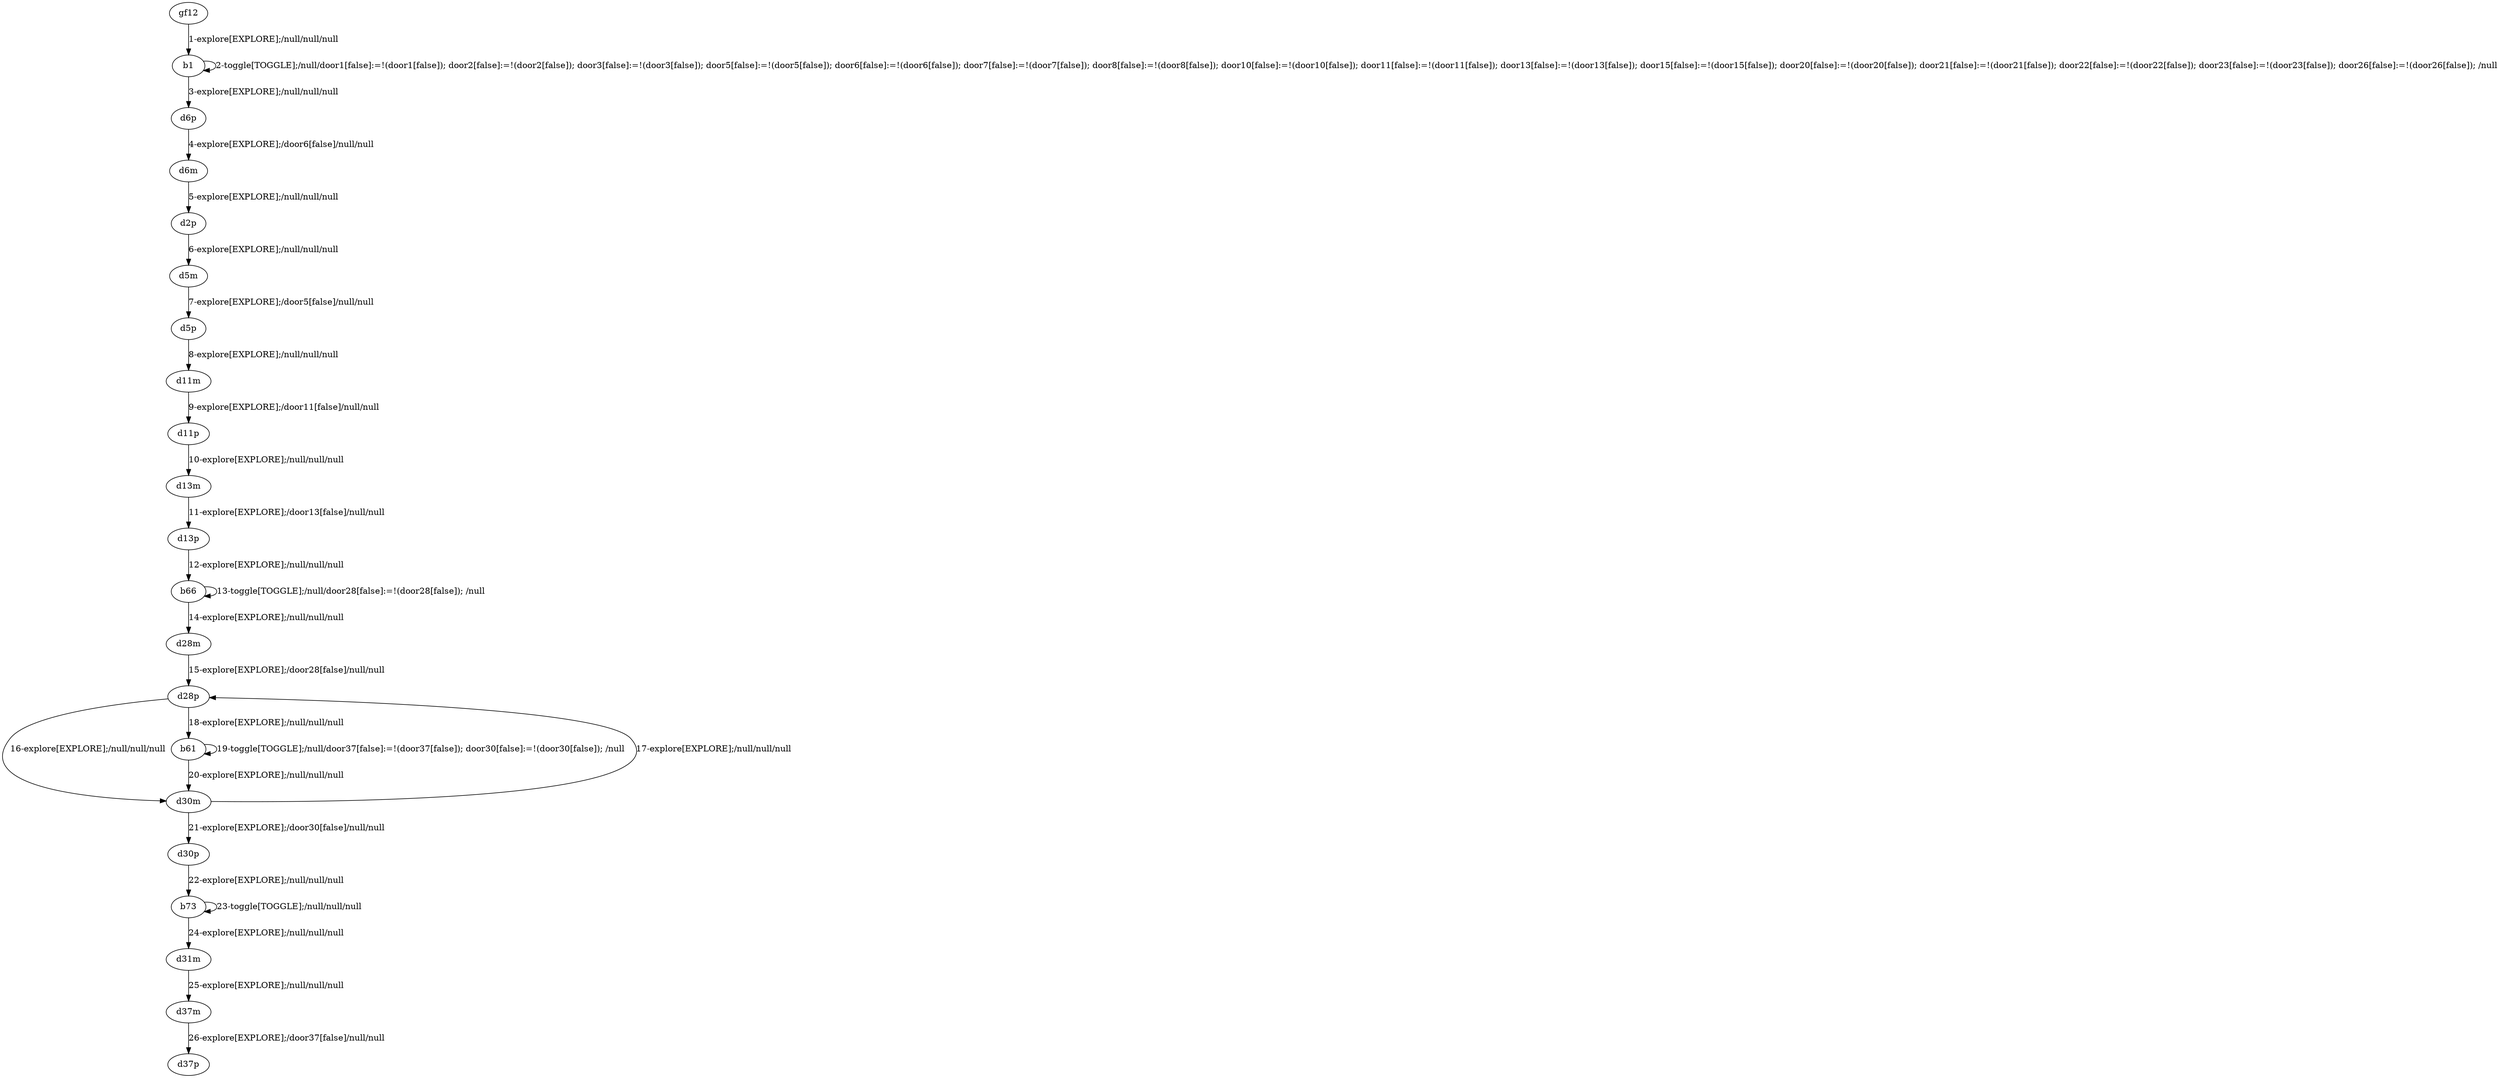 # Total number of goals covered by this test: 1
# d31m --> d37m

digraph g {
"gf12" -> "b1" [label = "1-explore[EXPLORE];/null/null/null"];
"b1" -> "b1" [label = "2-toggle[TOGGLE];/null/door1[false]:=!(door1[false]); door2[false]:=!(door2[false]); door3[false]:=!(door3[false]); door5[false]:=!(door5[false]); door6[false]:=!(door6[false]); door7[false]:=!(door7[false]); door8[false]:=!(door8[false]); door10[false]:=!(door10[false]); door11[false]:=!(door11[false]); door13[false]:=!(door13[false]); door15[false]:=!(door15[false]); door20[false]:=!(door20[false]); door21[false]:=!(door21[false]); door22[false]:=!(door22[false]); door23[false]:=!(door23[false]); door26[false]:=!(door26[false]); /null"];
"b1" -> "d6p" [label = "3-explore[EXPLORE];/null/null/null"];
"d6p" -> "d6m" [label = "4-explore[EXPLORE];/door6[false]/null/null"];
"d6m" -> "d2p" [label = "5-explore[EXPLORE];/null/null/null"];
"d2p" -> "d5m" [label = "6-explore[EXPLORE];/null/null/null"];
"d5m" -> "d5p" [label = "7-explore[EXPLORE];/door5[false]/null/null"];
"d5p" -> "d11m" [label = "8-explore[EXPLORE];/null/null/null"];
"d11m" -> "d11p" [label = "9-explore[EXPLORE];/door11[false]/null/null"];
"d11p" -> "d13m" [label = "10-explore[EXPLORE];/null/null/null"];
"d13m" -> "d13p" [label = "11-explore[EXPLORE];/door13[false]/null/null"];
"d13p" -> "b66" [label = "12-explore[EXPLORE];/null/null/null"];
"b66" -> "b66" [label = "13-toggle[TOGGLE];/null/door28[false]:=!(door28[false]); /null"];
"b66" -> "d28m" [label = "14-explore[EXPLORE];/null/null/null"];
"d28m" -> "d28p" [label = "15-explore[EXPLORE];/door28[false]/null/null"];
"d28p" -> "d30m" [label = "16-explore[EXPLORE];/null/null/null"];
"d30m" -> "d28p" [label = "17-explore[EXPLORE];/null/null/null"];
"d28p" -> "b61" [label = "18-explore[EXPLORE];/null/null/null"];
"b61" -> "b61" [label = "19-toggle[TOGGLE];/null/door37[false]:=!(door37[false]); door30[false]:=!(door30[false]); /null"];
"b61" -> "d30m" [label = "20-explore[EXPLORE];/null/null/null"];
"d30m" -> "d30p" [label = "21-explore[EXPLORE];/door30[false]/null/null"];
"d30p" -> "b73" [label = "22-explore[EXPLORE];/null/null/null"];
"b73" -> "b73" [label = "23-toggle[TOGGLE];/null/null/null"];
"b73" -> "d31m" [label = "24-explore[EXPLORE];/null/null/null"];
"d31m" -> "d37m" [label = "25-explore[EXPLORE];/null/null/null"];
"d37m" -> "d37p" [label = "26-explore[EXPLORE];/door37[false]/null/null"];
}